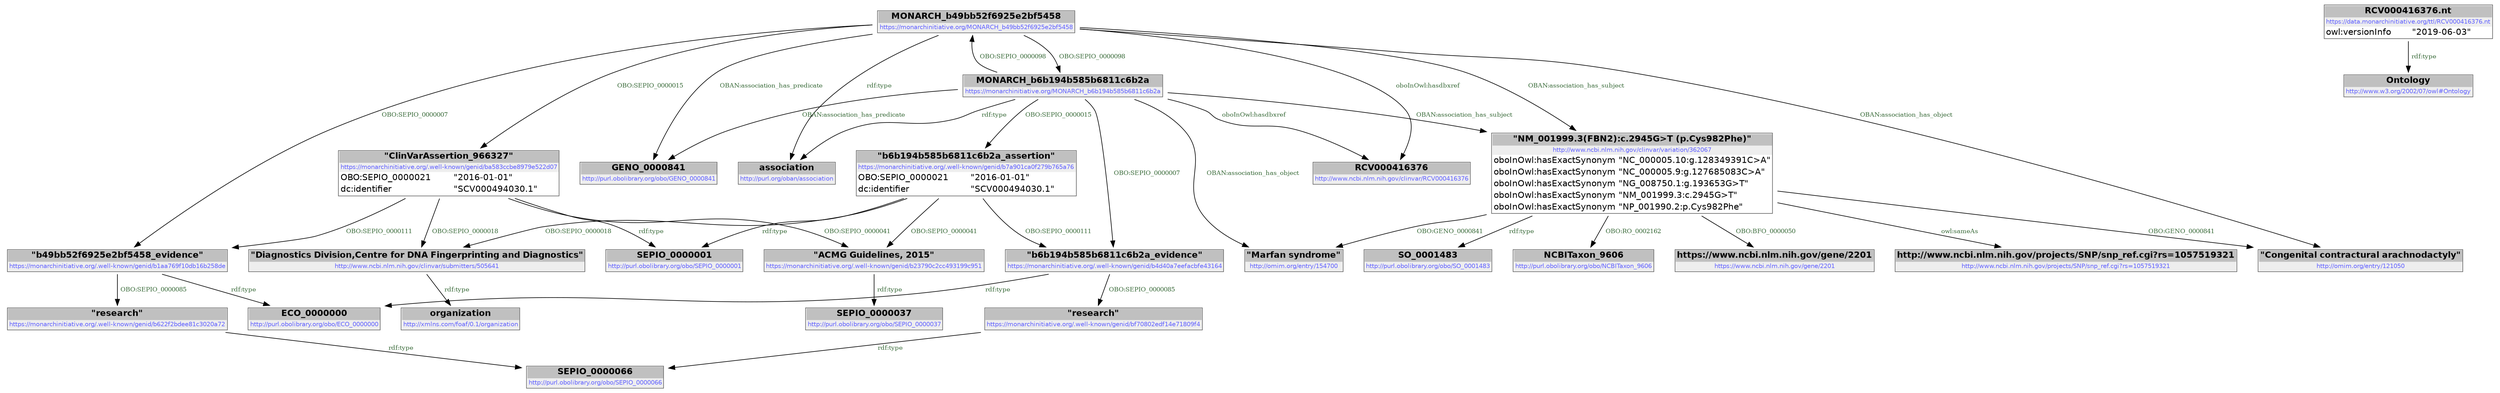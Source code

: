digraph { 
 node [ fontname="DejaVu Sans" ] ; 
	node0 -> node1 [ color=BLACK, label=< <font point-size='10' color='#336633'>rdf:type</font> > ] ;
	node2 -> node3 [ color=BLACK, label=< <font point-size='10' color='#336633'>OBO:SEPIO_0000111</font> > ] ;
	node3 -> node4 [ color=BLACK, label=< <font point-size='10' color='#336633'>OBO:SEPIO_0000085</font> > ] ;
	node4 -> node5 [ color=BLACK, label=< <font point-size='10' color='#336633'>rdf:type</font> > ] ;
	node7 -> node8 [ color=BLACK, label=< <font point-size='10' color='#336633'>OBAN:association_has_predicate</font> > ] ;
	node3 -> node9 [ color=BLACK, label=< <font point-size='10' color='#336633'>rdf:type</font> > ] ;
	node10 -> node11 [ color=BLACK, label=< <font point-size='10' color='#336633'>OBAN:association_has_subject</font> > ] ;
	node7 -> node12 [ color=BLACK, label=< <font point-size='10' color='#336633'>rdf:type</font> > ] ;
	node7 -> node13 [ color=BLACK, label=< <font point-size='10' color='#336633'>OBO:SEPIO_0000015</font> > ] ;
	node2 -> node15 [ color=BLACK, label=< <font point-size='10' color='#336633'>OBO:SEPIO_0000018</font> > ] ;
	node11 -> node16 [ color=BLACK, label=< <font point-size='10' color='#336633'>rdf:type</font> > ] ;
	node7 -> node17 [ color=BLACK, label=< <font point-size='10' color='#336633'>oboInOwl:hasdbxref</font> > ] ;
	node2 -> node0 [ color=BLACK, label=< <font point-size='10' color='#336633'>OBO:SEPIO_0000041</font> > ] ;
	node11 -> node14 [ color=BLACK, label=< <font point-size='10' color='#336633'>OBO:GENO_0000841</font> > ] ;
	node11 -> node18 [ color=BLACK, label=< <font point-size='10' color='#336633'>OBO:BFO_0000050</font> > ] ;
	node10 -> node3 [ color=BLACK, label=< <font point-size='10' color='#336633'>OBO:SEPIO_0000007</font> > ] ;
	node13 -> node19 [ color=BLACK, label=< <font point-size='10' color='#336633'>rdf:type</font> > ] ;
	node7 -> node20 [ color=BLACK, label=< <font point-size='10' color='#336633'>OBO:SEPIO_0000007</font> > ] ;
	node15 -> node21 [ color=BLACK, label=< <font point-size='10' color='#336633'>rdf:type</font> > ] ;
	node20 -> node9 [ color=BLACK, label=< <font point-size='10' color='#336633'>rdf:type</font> > ] ;
	node10 -> node2 [ color=BLACK, label=< <font point-size='10' color='#336633'>OBO:SEPIO_0000015</font> > ] ;
	node20 -> node6 [ color=BLACK, label=< <font point-size='10' color='#336633'>OBO:SEPIO_0000085</font> > ] ;
	node11 -> node23 [ color=BLACK, label=< <font point-size='10' color='#336633'>owl:sameAs</font> > ] ;
	node11 -> node24 [ color=BLACK, label=< <font point-size='10' color='#336633'>OBO:GENO_0000841</font> > ] ;
	node10 -> node7 [ color=BLACK, label=< <font point-size='10' color='#336633'>OBO:SEPIO_0000098</font> > ] ;
	node13 -> node0 [ color=BLACK, label=< <font point-size='10' color='#336633'>OBO:SEPIO_0000041</font> > ] ;
	node6 -> node5 [ color=BLACK, label=< <font point-size='10' color='#336633'>rdf:type</font> > ] ;
	node7 -> node10 [ color=BLACK, label=< <font point-size='10' color='#336633'>OBO:SEPIO_0000098</font> > ] ;
	node22 -> node25 [ color=BLACK, label=< <font point-size='10' color='#336633'>rdf:type</font> > ] ;
	node10 -> node12 [ color=BLACK, label=< <font point-size='10' color='#336633'>rdf:type</font> > ] ;
	node7 -> node14 [ color=BLACK, label=< <font point-size='10' color='#336633'>OBAN:association_has_object</font> > ] ;
	node11 -> node26 [ color=BLACK, label=< <font point-size='10' color='#336633'>OBO:RO_0002162</font> > ] ;
	node13 -> node20 [ color=BLACK, label=< <font point-size='10' color='#336633'>OBO:SEPIO_0000111</font> > ] ;
	node10 -> node17 [ color=BLACK, label=< <font point-size='10' color='#336633'>oboInOwl:hasdbxref</font> > ] ;
	node10 -> node8 [ color=BLACK, label=< <font point-size='10' color='#336633'>OBAN:association_has_predicate</font> > ] ;
	node10 -> node24 [ color=BLACK, label=< <font point-size='10' color='#336633'>OBAN:association_has_object</font> > ] ;
	node2 -> node19 [ color=BLACK, label=< <font point-size='10' color='#336633'>rdf:type</font> > ] ;
	node13 -> node15 [ color=BLACK, label=< <font point-size='10' color='#336633'>OBO:SEPIO_0000018</font> > ] ;
	node7 -> node11 [ color=BLACK, label=< <font point-size='10' color='#336633'>OBAN:association_has_subject</font> > ] ;
# https://monarchinitiative.org/.well-known/genid/b23790c2cc493199c951 node0
node0 [ shape=none, color=black label=< <table color='#666666' cellborder='0' cellspacing='0' border='1'><tr><td colspan='2' bgcolor='grey'><B>&quot;ACMG Guidelines, 2015&quot;</B></td></tr><tr><td href='https://monarchinitiative.org/.well-known/genid/b23790c2cc493199c951' bgcolor='#eeeeee' colspan='2'><font point-size='10' color='#6666ff'>https://monarchinitiative.org/.well-known/genid/b23790c2cc493199c951</font></td></tr></table> > ] 
# http://purl.obolibrary.org/obo/SEPIO_0000037 node1
node1 [ shape=none, color=black label=< <table color='#666666' cellborder='0' cellspacing='0' border='1'><tr><td colspan='2' bgcolor='grey'><B>SEPIO_0000037</B></td></tr><tr><td href='http://purl.obolibrary.org/obo/SEPIO_0000037' bgcolor='#eeeeee' colspan='2'><font point-size='10' color='#6666ff'>http://purl.obolibrary.org/obo/SEPIO_0000037</font></td></tr></table> > ] 
# https://monarchinitiative.org/.well-known/genid/b7a901ca0f279b765a76 node2
node2 [ shape=none, color=black label=< <table color='#666666' cellborder='0' cellspacing='0' border='1'><tr><td colspan='2' bgcolor='grey'><B>&quot;b6b194b585b6811c6b2a_assertion&quot;</B></td></tr><tr><td href='https://monarchinitiative.org/.well-known/genid/b7a901ca0f279b765a76' bgcolor='#eeeeee' colspan='2'><font point-size='10' color='#6666ff'>https://monarchinitiative.org/.well-known/genid/b7a901ca0f279b765a76</font></td></tr><tr><td align='left'>OBO:SEPIO_0000021</td><td align='left'>&quot;2016-01-01&quot;</td></tr><tr><td align='left'>dc:identifier</td><td align='left'>&quot;SCV000494030.1&quot;</td></tr></table> > ] 
# https://monarchinitiative.org/.well-known/genid/b4d40a7eefacbfe43164 node3
node3 [ shape=none, color=black label=< <table color='#666666' cellborder='0' cellspacing='0' border='1'><tr><td colspan='2' bgcolor='grey'><B>&quot;b6b194b585b6811c6b2a_evidence&quot;</B></td></tr><tr><td href='https://monarchinitiative.org/.well-known/genid/b4d40a7eefacbfe43164' bgcolor='#eeeeee' colspan='2'><font point-size='10' color='#6666ff'>https://monarchinitiative.org/.well-known/genid/b4d40a7eefacbfe43164</font></td></tr></table> > ] 
# https://monarchinitiative.org/.well-known/genid/bf70802edf14e71809f4 node4
node4 [ shape=none, color=black label=< <table color='#666666' cellborder='0' cellspacing='0' border='1'><tr><td colspan='2' bgcolor='grey'><B>&quot;research&quot;</B></td></tr><tr><td href='https://monarchinitiative.org/.well-known/genid/bf70802edf14e71809f4' bgcolor='#eeeeee' colspan='2'><font point-size='10' color='#6666ff'>https://monarchinitiative.org/.well-known/genid/bf70802edf14e71809f4</font></td></tr></table> > ] 
# http://purl.obolibrary.org/obo/SEPIO_0000066 node5
node5 [ shape=none, color=black label=< <table color='#666666' cellborder='0' cellspacing='0' border='1'><tr><td colspan='2' bgcolor='grey'><B>SEPIO_0000066</B></td></tr><tr><td href='http://purl.obolibrary.org/obo/SEPIO_0000066' bgcolor='#eeeeee' colspan='2'><font point-size='10' color='#6666ff'>http://purl.obolibrary.org/obo/SEPIO_0000066</font></td></tr></table> > ] 
# https://monarchinitiative.org/.well-known/genid/b622f2bdee81c3020a72 node6
node6 [ shape=none, color=black label=< <table color='#666666' cellborder='0' cellspacing='0' border='1'><tr><td colspan='2' bgcolor='grey'><B>&quot;research&quot;</B></td></tr><tr><td href='https://monarchinitiative.org/.well-known/genid/b622f2bdee81c3020a72' bgcolor='#eeeeee' colspan='2'><font point-size='10' color='#6666ff'>https://monarchinitiative.org/.well-known/genid/b622f2bdee81c3020a72</font></td></tr></table> > ] 
# https://monarchinitiative.org/MONARCH_b49bb52f6925e2bf5458 node7
node7 [ shape=none, color=black label=< <table color='#666666' cellborder='0' cellspacing='0' border='1'><tr><td colspan='2' bgcolor='grey'><B>MONARCH_b49bb52f6925e2bf5458</B></td></tr><tr><td href='https://monarchinitiative.org/MONARCH_b49bb52f6925e2bf5458' bgcolor='#eeeeee' colspan='2'><font point-size='10' color='#6666ff'>https://monarchinitiative.org/MONARCH_b49bb52f6925e2bf5458</font></td></tr></table> > ] 
# http://purl.obolibrary.org/obo/GENO_0000841 node8
node8 [ shape=none, color=black label=< <table color='#666666' cellborder='0' cellspacing='0' border='1'><tr><td colspan='2' bgcolor='grey'><B>GENO_0000841</B></td></tr><tr><td href='http://purl.obolibrary.org/obo/GENO_0000841' bgcolor='#eeeeee' colspan='2'><font point-size='10' color='#6666ff'>http://purl.obolibrary.org/obo/GENO_0000841</font></td></tr></table> > ] 
# http://purl.obolibrary.org/obo/ECO_0000000 node9
node9 [ shape=none, color=black label=< <table color='#666666' cellborder='0' cellspacing='0' border='1'><tr><td colspan='2' bgcolor='grey'><B>ECO_0000000</B></td></tr><tr><td href='http://purl.obolibrary.org/obo/ECO_0000000' bgcolor='#eeeeee' colspan='2'><font point-size='10' color='#6666ff'>http://purl.obolibrary.org/obo/ECO_0000000</font></td></tr></table> > ] 
# https://monarchinitiative.org/MONARCH_b6b194b585b6811c6b2a node10
node10 [ shape=none, color=black label=< <table color='#666666' cellborder='0' cellspacing='0' border='1'><tr><td colspan='2' bgcolor='grey'><B>MONARCH_b6b194b585b6811c6b2a</B></td></tr><tr><td href='https://monarchinitiative.org/MONARCH_b6b194b585b6811c6b2a' bgcolor='#eeeeee' colspan='2'><font point-size='10' color='#6666ff'>https://monarchinitiative.org/MONARCH_b6b194b585b6811c6b2a</font></td></tr></table> > ] 
# http://www.ncbi.nlm.nih.gov/clinvar/variation/362067 node11
node11 [ shape=none, color=black label=< <table color='#666666' cellborder='0' cellspacing='0' border='1'><tr><td colspan='2' bgcolor='grey'><B>&quot;NM_001999.3(FBN2):c.2945G&gt;T (p.Cys982Phe)&quot;</B></td></tr><tr><td href='http://www.ncbi.nlm.nih.gov/clinvar/variation/362067' bgcolor='#eeeeee' colspan='2'><font point-size='10' color='#6666ff'>http://www.ncbi.nlm.nih.gov/clinvar/variation/362067</font></td></tr><tr><td align='left'>oboInOwl:hasExactSynonym</td><td align='left'>&quot;NC_000005.10:g.128349391C&gt;A&quot;</td></tr><tr><td align='left'>oboInOwl:hasExactSynonym</td><td align='left'>&quot;NC_000005.9:g.127685083C&gt;A&quot;</td></tr><tr><td align='left'>oboInOwl:hasExactSynonym</td><td align='left'>&quot;NG_008750.1:g.193653G&gt;T&quot;</td></tr><tr><td align='left'>oboInOwl:hasExactSynonym</td><td align='left'>&quot;NM_001999.3:c.2945G&gt;T&quot;</td></tr><tr><td align='left'>oboInOwl:hasExactSynonym</td><td align='left'>&quot;NP_001990.2:p.Cys982Phe&quot;</td></tr></table> > ] 
# http://purl.org/oban/association node12
node12 [ shape=none, color=black label=< <table color='#666666' cellborder='0' cellspacing='0' border='1'><tr><td colspan='2' bgcolor='grey'><B>association</B></td></tr><tr><td href='http://purl.org/oban/association' bgcolor='#eeeeee' colspan='2'><font point-size='10' color='#6666ff'>http://purl.org/oban/association</font></td></tr></table> > ] 
# https://monarchinitiative.org/.well-known/genid/ba583ccbe8979e522d07 node13
node13 [ shape=none, color=black label=< <table color='#666666' cellborder='0' cellspacing='0' border='1'><tr><td colspan='2' bgcolor='grey'><B>&quot;ClinVarAssertion_966327&quot;</B></td></tr><tr><td href='https://monarchinitiative.org/.well-known/genid/ba583ccbe8979e522d07' bgcolor='#eeeeee' colspan='2'><font point-size='10' color='#6666ff'>https://monarchinitiative.org/.well-known/genid/ba583ccbe8979e522d07</font></td></tr><tr><td align='left'>OBO:SEPIO_0000021</td><td align='left'>&quot;2016-01-01&quot;</td></tr><tr><td align='left'>dc:identifier</td><td align='left'>&quot;SCV000494030.1&quot;</td></tr></table> > ] 
# http://omim.org/entry/121050 node14
node14 [ shape=none, color=black label=< <table color='#666666' cellborder='0' cellspacing='0' border='1'><tr><td colspan='2' bgcolor='grey'><B>&quot;Congenital contractural arachnodactyly&quot;</B></td></tr><tr><td href='http://omim.org/entry/121050' bgcolor='#eeeeee' colspan='2'><font point-size='10' color='#6666ff'>http://omim.org/entry/121050</font></td></tr></table> > ] 
# http://www.ncbi.nlm.nih.gov/clinvar/submitters/505641 node15
node15 [ shape=none, color=black label=< <table color='#666666' cellborder='0' cellspacing='0' border='1'><tr><td colspan='2' bgcolor='grey'><B>&quot;Diagnostics Division,Centre for DNA Fingerprinting and Diagnostics&quot;</B></td></tr><tr><td href='http://www.ncbi.nlm.nih.gov/clinvar/submitters/505641' bgcolor='#eeeeee' colspan='2'><font point-size='10' color='#6666ff'>http://www.ncbi.nlm.nih.gov/clinvar/submitters/505641</font></td></tr></table> > ] 
# http://purl.obolibrary.org/obo/SO_0001483 node16
node16 [ shape=none, color=black label=< <table color='#666666' cellborder='0' cellspacing='0' border='1'><tr><td colspan='2' bgcolor='grey'><B>SO_0001483</B></td></tr><tr><td href='http://purl.obolibrary.org/obo/SO_0001483' bgcolor='#eeeeee' colspan='2'><font point-size='10' color='#6666ff'>http://purl.obolibrary.org/obo/SO_0001483</font></td></tr></table> > ] 
# http://www.ncbi.nlm.nih.gov/clinvar/RCV000416376 node17
node17 [ shape=none, color=black label=< <table color='#666666' cellborder='0' cellspacing='0' border='1'><tr><td colspan='2' bgcolor='grey'><B>RCV000416376</B></td></tr><tr><td href='http://www.ncbi.nlm.nih.gov/clinvar/RCV000416376' bgcolor='#eeeeee' colspan='2'><font point-size='10' color='#6666ff'>http://www.ncbi.nlm.nih.gov/clinvar/RCV000416376</font></td></tr></table> > ] 
# https://www.ncbi.nlm.nih.gov/gene/2201 node18
node18 [ shape=none, color=black label=< <table color='#666666' cellborder='0' cellspacing='0' border='1'><tr><td colspan='2' bgcolor='grey'><B>https://www.ncbi.nlm.nih.gov/gene/2201</B></td></tr><tr><td href='https://www.ncbi.nlm.nih.gov/gene/2201' bgcolor='#eeeeee' colspan='2'><font point-size='10' color='#6666ff'>https://www.ncbi.nlm.nih.gov/gene/2201</font></td></tr></table> > ] 
# http://purl.obolibrary.org/obo/SEPIO_0000001 node19
node19 [ shape=none, color=black label=< <table color='#666666' cellborder='0' cellspacing='0' border='1'><tr><td colspan='2' bgcolor='grey'><B>SEPIO_0000001</B></td></tr><tr><td href='http://purl.obolibrary.org/obo/SEPIO_0000001' bgcolor='#eeeeee' colspan='2'><font point-size='10' color='#6666ff'>http://purl.obolibrary.org/obo/SEPIO_0000001</font></td></tr></table> > ] 
# https://monarchinitiative.org/.well-known/genid/b1aa769f10db16b258de node20
node20 [ shape=none, color=black label=< <table color='#666666' cellborder='0' cellspacing='0' border='1'><tr><td colspan='2' bgcolor='grey'><B>&quot;b49bb52f6925e2bf5458_evidence&quot;</B></td></tr><tr><td href='https://monarchinitiative.org/.well-known/genid/b1aa769f10db16b258de' bgcolor='#eeeeee' colspan='2'><font point-size='10' color='#6666ff'>https://monarchinitiative.org/.well-known/genid/b1aa769f10db16b258de</font></td></tr></table> > ] 
# http://xmlns.com/foaf/0.1/organization node21
node21 [ shape=none, color=black label=< <table color='#666666' cellborder='0' cellspacing='0' border='1'><tr><td colspan='2' bgcolor='grey'><B>organization</B></td></tr><tr><td href='http://xmlns.com/foaf/0.1/organization' bgcolor='#eeeeee' colspan='2'><font point-size='10' color='#6666ff'>http://xmlns.com/foaf/0.1/organization</font></td></tr></table> > ] 
# https://data.monarchinitiative.org/ttl/RCV000416376.nt node22
node22 [ shape=none, color=black label=< <table color='#666666' cellborder='0' cellspacing='0' border='1'><tr><td colspan='2' bgcolor='grey'><B>RCV000416376.nt</B></td></tr><tr><td href='https://data.monarchinitiative.org/ttl/RCV000416376.nt' bgcolor='#eeeeee' colspan='2'><font point-size='10' color='#6666ff'>https://data.monarchinitiative.org/ttl/RCV000416376.nt</font></td></tr><tr><td align='left'>owl:versionInfo</td><td align='left'>&quot;2019-06-03&quot;</td></tr></table> > ] 
# http://www.ncbi.nlm.nih.gov/projects/SNP/snp_ref.cgi?rs=1057519321 node23
node23 [ shape=none, color=black label=< <table color='#666666' cellborder='0' cellspacing='0' border='1'><tr><td colspan='2' bgcolor='grey'><B>http://www.ncbi.nlm.nih.gov/projects/SNP/snp_ref.cgi?rs=1057519321</B></td></tr><tr><td href='http://www.ncbi.nlm.nih.gov/projects/SNP/snp_ref.cgi?rs=1057519321' bgcolor='#eeeeee' colspan='2'><font point-size='10' color='#6666ff'>http://www.ncbi.nlm.nih.gov/projects/SNP/snp_ref.cgi?rs=1057519321</font></td></tr></table> > ] 
# http://omim.org/entry/154700 node24
node24 [ shape=none, color=black label=< <table color='#666666' cellborder='0' cellspacing='0' border='1'><tr><td colspan='2' bgcolor='grey'><B>&quot;Marfan syndrome&quot;</B></td></tr><tr><td href='http://omim.org/entry/154700' bgcolor='#eeeeee' colspan='2'><font point-size='10' color='#6666ff'>http://omim.org/entry/154700</font></td></tr></table> > ] 
# http://www.w3.org/2002/07/owl#Ontology node25
node25 [ shape=none, color=black label=< <table color='#666666' cellborder='0' cellspacing='0' border='1'><tr><td colspan='2' bgcolor='grey'><B>Ontology</B></td></tr><tr><td href='http://www.w3.org/2002/07/owl#Ontology' bgcolor='#eeeeee' colspan='2'><font point-size='10' color='#6666ff'>http://www.w3.org/2002/07/owl#Ontology</font></td></tr></table> > ] 
# http://purl.obolibrary.org/obo/NCBITaxon_9606 node26
node26 [ shape=none, color=black label=< <table color='#666666' cellborder='0' cellspacing='0' border='1'><tr><td colspan='2' bgcolor='grey'><B>NCBITaxon_9606</B></td></tr><tr><td href='http://purl.obolibrary.org/obo/NCBITaxon_9606' bgcolor='#eeeeee' colspan='2'><font point-size='10' color='#6666ff'>http://purl.obolibrary.org/obo/NCBITaxon_9606</font></td></tr></table> > ] 
}
